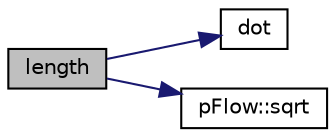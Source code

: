 digraph "length"
{
 // LATEX_PDF_SIZE
  edge [fontname="Helvetica",fontsize="10",labelfontname="Helvetica",labelfontsize="10"];
  node [fontname="Helvetica",fontsize="10",shape=record];
  rankdir="LR";
  Node1 [label="length",height=0.2,width=0.4,color="black", fillcolor="grey75", style="filled", fontcolor="black",tooltip=" "];
  Node1 -> Node2 [color="midnightblue",fontsize="10",style="solid",fontname="Helvetica"];
  Node2 [label="dot",height=0.2,width=0.4,color="black", fillcolor="white", style="filled",URL="$quadrupleFwd_8hpp.html#a6b8bdd44e6ac0d39b65ebd0eef5d4600",tooltip=" "];
  Node1 -> Node3 [color="midnightblue",fontsize="10",style="solid",fontname="Helvetica"];
  Node3 [label="pFlow::sqrt",height=0.2,width=0.4,color="black", fillcolor="white", style="filled",URL="$namespacepFlow.html#a496bce895c9a3f6202f9272233be5cb3",tooltip=" "];
}
